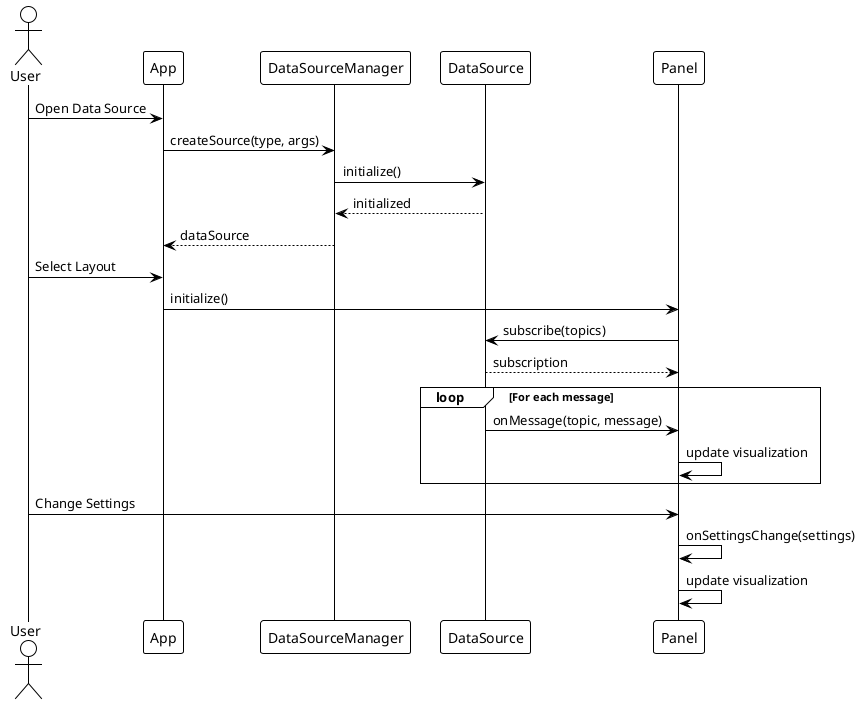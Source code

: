 @startuml Data Loading Sequence
!theme plain

actor User
participant "App" as A
participant "DataSourceManager" as DSM
participant "DataSource" as DS
participant "Panel" as P

User -> A : Open Data Source
A -> DSM : createSource(type, args)
DSM -> DS : initialize()
DS --> DSM : initialized
DSM --> A : dataSource

User -> A : Select Layout
A -> P : initialize()
P -> DS : subscribe(topics)
DS --> P : subscription

loop For each message
    DS -> P : onMessage(topic, message)
    P -> P : update visualization
end

User -> P : Change Settings
P -> P : onSettingsChange(settings)
P -> P : update visualization

@enduml

